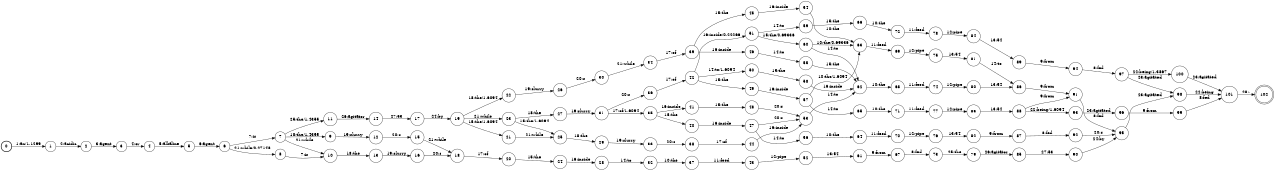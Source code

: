 digraph FST {
rankdir = LR;
size = "8.5,11";
label = "";
center = 1;
orientation = Portrait;
ranksep = "0.4";
nodesep = "0.25";
0 [label = "0", shape = circle, style = bold, fontsize = 14]
	0 -> 1 [label = "1:an/1.1299", fontsize = 14];
1 [label = "1", shape = circle, style = solid, fontsize = 14]
	1 -> 2 [label = "2:acidic", fontsize = 14];
2 [label = "2", shape = circle, style = solid, fontsize = 14]
	2 -> 3 [label = "3:agent", fontsize = 14];
3 [label = "3", shape = circle, style = solid, fontsize = 14]
	3 -> 4 [label = "4:or", fontsize = 14];
4 [label = "4", shape = circle, style = solid, fontsize = 14]
	4 -> 5 [label = "5:alkaline", fontsize = 14];
5 [label = "5", shape = circle, style = solid, fontsize = 14]
	5 -> 6 [label = "6:agent", fontsize = 14];
6 [label = "6", shape = circle, style = solid, fontsize = 14]
	6 -> 7 [label = "7:is", fontsize = 14];
	6 -> 8 [label = "21:while/0.27148", fontsize = 14];
7 [label = "7", shape = circle, style = solid, fontsize = 14]
	7 -> 10 [label = "21:while", fontsize = 14];
	7 -> 9 [label = "18:the/1.4355", fontsize = 14];
	7 -> 11 [label = "25:the/1.4355", fontsize = 14];
8 [label = "8", shape = circle, style = solid, fontsize = 14]
	8 -> 10 [label = "7:is", fontsize = 14];
9 [label = "9", shape = circle, style = solid, fontsize = 14]
	9 -> 12 [label = "19:slurry", fontsize = 14];
10 [label = "10", shape = circle, style = solid, fontsize = 14]
	10 -> 13 [label = "18:the", fontsize = 14];
11 [label = "11", shape = circle, style = solid, fontsize = 14]
	11 -> 14 [label = "26:agitator", fontsize = 14];
12 [label = "12", shape = circle, style = solid, fontsize = 14]
	12 -> 15 [label = "20:s", fontsize = 14];
13 [label = "13", shape = circle, style = solid, fontsize = 14]
	13 -> 16 [label = "19:slurry", fontsize = 14];
14 [label = "14", shape = circle, style = solid, fontsize = 14]
	14 -> 17 [label = "27:53", fontsize = 14];
15 [label = "15", shape = circle, style = solid, fontsize = 14]
	15 -> 18 [label = "21:while", fontsize = 14];
16 [label = "16", shape = circle, style = solid, fontsize = 14]
	16 -> 18 [label = "20:s", fontsize = 14];
17 [label = "17", shape = circle, style = solid, fontsize = 14]
	17 -> 19 [label = "24:by", fontsize = 14];
18 [label = "18", shape = circle, style = solid, fontsize = 14]
	18 -> 20 [label = "17:of", fontsize = 14];
19 [label = "19", shape = circle, style = solid, fontsize = 14]
	19 -> 23 [label = "21:while", fontsize = 14];
	19 -> 21 [label = "15:the/1.6094", fontsize = 14];
	19 -> 22 [label = "18:the/1.6094", fontsize = 14];
20 [label = "20", shape = circle, style = solid, fontsize = 14]
	20 -> 24 [label = "15:the", fontsize = 14];
21 [label = "21", shape = circle, style = solid, fontsize = 14]
	21 -> 25 [label = "21:while", fontsize = 14];
22 [label = "22", shape = circle, style = solid, fontsize = 14]
	22 -> 26 [label = "19:slurry", fontsize = 14];
23 [label = "23", shape = circle, style = solid, fontsize = 14]
	23 -> 25 [label = "15:the/1.6094", fontsize = 14];
	23 -> 27 [label = "18:the", fontsize = 14];
24 [label = "24", shape = circle, style = solid, fontsize = 14]
	24 -> 28 [label = "16:inside", fontsize = 14];
25 [label = "25", shape = circle, style = solid, fontsize = 14]
	25 -> 29 [label = "18:the", fontsize = 14];
26 [label = "26", shape = circle, style = solid, fontsize = 14]
	26 -> 30 [label = "20:s", fontsize = 14];
27 [label = "27", shape = circle, style = solid, fontsize = 14]
	27 -> 31 [label = "19:slurry", fontsize = 14];
28 [label = "28", shape = circle, style = solid, fontsize = 14]
	28 -> 32 [label = "14:to", fontsize = 14];
29 [label = "29", shape = circle, style = solid, fontsize = 14]
	29 -> 33 [label = "19:slurry", fontsize = 14];
30 [label = "30", shape = circle, style = solid, fontsize = 14]
	30 -> 34 [label = "21:while", fontsize = 14];
31 [label = "31", shape = circle, style = solid, fontsize = 14]
	31 -> 35 [label = "17:of/1.6094", fontsize = 14];
	31 -> 36 [label = "20:s", fontsize = 14];
32 [label = "32", shape = circle, style = solid, fontsize = 14]
	32 -> 37 [label = "10:the", fontsize = 14];
33 [label = "33", shape = circle, style = solid, fontsize = 14]
	33 -> 38 [label = "20:s", fontsize = 14];
34 [label = "34", shape = circle, style = solid, fontsize = 14]
	34 -> 39 [label = "17:of", fontsize = 14];
35 [label = "35", shape = circle, style = solid, fontsize = 14]
	35 -> 41 [label = "16:inside", fontsize = 14];
	35 -> 40 [label = "15:the", fontsize = 14];
36 [label = "36", shape = circle, style = solid, fontsize = 14]
	36 -> 42 [label = "17:of", fontsize = 14];
37 [label = "37", shape = circle, style = solid, fontsize = 14]
	37 -> 43 [label = "11:feed", fontsize = 14];
38 [label = "38", shape = circle, style = solid, fontsize = 14]
	38 -> 44 [label = "17:of", fontsize = 14];
39 [label = "39", shape = circle, style = solid, fontsize = 14]
	39 -> 46 [label = "16:inside", fontsize = 14];
	39 -> 45 [label = "15:the", fontsize = 14];
40 [label = "40", shape = circle, style = solid, fontsize = 14]
	40 -> 47 [label = "16:inside", fontsize = 14];
41 [label = "41", shape = circle, style = solid, fontsize = 14]
	41 -> 48 [label = "15:the", fontsize = 14];
42 [label = "42", shape = circle, style = solid, fontsize = 14]
	42 -> 50 [label = "14:to/1.6094", fontsize = 14];
	42 -> 51 [label = "16:inside/0.22266", fontsize = 14];
	42 -> 49 [label = "15:the", fontsize = 14];
43 [label = "43", shape = circle, style = solid, fontsize = 14]
	43 -> 52 [label = "12:pipe", fontsize = 14];
44 [label = "44", shape = circle, style = solid, fontsize = 14]
	44 -> 53 [label = "16:inside", fontsize = 14];
45 [label = "45", shape = circle, style = solid, fontsize = 14]
	45 -> 54 [label = "16:inside", fontsize = 14];
46 [label = "46", shape = circle, style = solid, fontsize = 14]
	46 -> 55 [label = "14:to", fontsize = 14];
47 [label = "47", shape = circle, style = solid, fontsize = 14]
	47 -> 56 [label = "14:to", fontsize = 14];
	47 -> 53 [label = "20:s", fontsize = 14];
48 [label = "48", shape = circle, style = solid, fontsize = 14]
	48 -> 53 [label = "20:s", fontsize = 14];
49 [label = "49", shape = circle, style = solid, fontsize = 14]
	49 -> 57 [label = "16:inside", fontsize = 14];
50 [label = "50", shape = circle, style = solid, fontsize = 14]
	50 -> 58 [label = "15:the", fontsize = 14];
51 [label = "51", shape = circle, style = solid, fontsize = 14]
	51 -> 59 [label = "14:to", fontsize = 14];
	51 -> 60 [label = "15:the/0.69336", fontsize = 14];
52 [label = "52", shape = circle, style = solid, fontsize = 14]
	52 -> 61 [label = "13:54", fontsize = 14];
53 [label = "53", shape = circle, style = solid, fontsize = 14]
	53 -> 62 [label = "14:to", fontsize = 14];
54 [label = "54", shape = circle, style = solid, fontsize = 14]
	54 -> 63 [label = "10:the", fontsize = 14];
55 [label = "55", shape = circle, style = solid, fontsize = 14]
	55 -> 62 [label = "15:the", fontsize = 14];
56 [label = "56", shape = circle, style = solid, fontsize = 14]
	56 -> 64 [label = "10:the", fontsize = 14];
57 [label = "57", shape = circle, style = solid, fontsize = 14]
	57 -> 65 [label = "14:to", fontsize = 14];
	57 -> 63 [label = "10:the/1.6094", fontsize = 14];
58 [label = "58", shape = circle, style = solid, fontsize = 14]
	58 -> 62 [label = "16:inside", fontsize = 14];
59 [label = "59", shape = circle, style = solid, fontsize = 14]
	59 -> 66 [label = "15:the", fontsize = 14];
60 [label = "60", shape = circle, style = solid, fontsize = 14]
	60 -> 62 [label = "14:to", fontsize = 14];
	60 -> 63 [label = "10:the/0.69336", fontsize = 14];
61 [label = "61", shape = circle, style = solid, fontsize = 14]
	61 -> 67 [label = "9:from", fontsize = 14];
62 [label = "62", shape = circle, style = solid, fontsize = 14]
	62 -> 68 [label = "10:the", fontsize = 14];
63 [label = "63", shape = circle, style = solid, fontsize = 14]
	63 -> 69 [label = "11:feed", fontsize = 14];
64 [label = "64", shape = circle, style = solid, fontsize = 14]
	64 -> 70 [label = "11:feed", fontsize = 14];
65 [label = "65", shape = circle, style = solid, fontsize = 14]
	65 -> 71 [label = "10:the", fontsize = 14];
66 [label = "66", shape = circle, style = solid, fontsize = 14]
	66 -> 72 [label = "10:the", fontsize = 14];
67 [label = "67", shape = circle, style = solid, fontsize = 14]
	67 -> 73 [label = "8:fed", fontsize = 14];
68 [label = "68", shape = circle, style = solid, fontsize = 14]
	68 -> 74 [label = "11:feed", fontsize = 14];
69 [label = "69", shape = circle, style = solid, fontsize = 14]
	69 -> 75 [label = "12:pipe", fontsize = 14];
70 [label = "70", shape = circle, style = solid, fontsize = 14]
	70 -> 76 [label = "12:pipe", fontsize = 14];
71 [label = "71", shape = circle, style = solid, fontsize = 14]
	71 -> 77 [label = "11:feed", fontsize = 14];
72 [label = "72", shape = circle, style = solid, fontsize = 14]
	72 -> 78 [label = "11:feed", fontsize = 14];
73 [label = "73", shape = circle, style = solid, fontsize = 14]
	73 -> 79 [label = "25:the", fontsize = 14];
74 [label = "74", shape = circle, style = solid, fontsize = 14]
	74 -> 80 [label = "12:pipe", fontsize = 14];
75 [label = "75", shape = circle, style = solid, fontsize = 14]
	75 -> 81 [label = "13:54", fontsize = 14];
76 [label = "76", shape = circle, style = solid, fontsize = 14]
	76 -> 82 [label = "13:54", fontsize = 14];
77 [label = "77", shape = circle, style = solid, fontsize = 14]
	77 -> 83 [label = "12:pipe", fontsize = 14];
78 [label = "78", shape = circle, style = solid, fontsize = 14]
	78 -> 84 [label = "12:pipe", fontsize = 14];
79 [label = "79", shape = circle, style = solid, fontsize = 14]
	79 -> 85 [label = "26:agitator", fontsize = 14];
80 [label = "80", shape = circle, style = solid, fontsize = 14]
	80 -> 86 [label = "13:54", fontsize = 14];
81 [label = "81", shape = circle, style = solid, fontsize = 14]
	81 -> 86 [label = "14:to", fontsize = 14];
82 [label = "82", shape = circle, style = solid, fontsize = 14]
	82 -> 87 [label = "9:from", fontsize = 14];
83 [label = "83", shape = circle, style = solid, fontsize = 14]
	83 -> 88 [label = "13:54", fontsize = 14];
84 [label = "84", shape = circle, style = solid, fontsize = 14]
	84 -> 89 [label = "13:54", fontsize = 14];
85 [label = "85", shape = circle, style = solid, fontsize = 14]
	85 -> 90 [label = "27:53", fontsize = 14];
86 [label = "86", shape = circle, style = solid, fontsize = 14]
	86 -> 91 [label = "9:from", fontsize = 14];
87 [label = "87", shape = circle, style = solid, fontsize = 14]
	87 -> 92 [label = "8:fed", fontsize = 14];
88 [label = "88", shape = circle, style = solid, fontsize = 14]
	88 -> 91 [label = "9:from", fontsize = 14];
	88 -> 93 [label = "22:being/1.6094", fontsize = 14];
89 [label = "89", shape = circle, style = solid, fontsize = 14]
	89 -> 94 [label = "9:from", fontsize = 14];
90 [label = "90", shape = circle, style = solid, fontsize = 14]
	90 -> 95 [label = "24:by", fontsize = 14];
91 [label = "91", shape = circle, style = solid, fontsize = 14]
	91 -> 95 [label = "8:fed", fontsize = 14];
92 [label = "92", shape = circle, style = solid, fontsize = 14]
	92 -> 95 [label = "20:s", fontsize = 14];
93 [label = "93", shape = circle, style = solid, fontsize = 14]
	93 -> 96 [label = "23:agitated", fontsize = 14];
94 [label = "94", shape = circle, style = solid, fontsize = 14]
	94 -> 97 [label = "8:fed", fontsize = 14];
95 [label = "95", shape = circle, style = solid, fontsize = 14]
	95 -> 98 [label = "23:agitated", fontsize = 14];
96 [label = "96", shape = circle, style = solid, fontsize = 14]
	96 -> 99 [label = "9:from", fontsize = 14];
97 [label = "97", shape = circle, style = solid, fontsize = 14]
	97 -> 100 [label = "22:being/1.3867", fontsize = 14];
	97 -> 98 [label = "23:agitated", fontsize = 14];
98 [label = "98", shape = circle, style = solid, fontsize = 14]
	98 -> 101 [label = "22:being", fontsize = 14];
99 [label = "99", shape = circle, style = solid, fontsize = 14]
	99 -> 101 [label = "8:fed", fontsize = 14];
100 [label = "100", shape = circle, style = solid, fontsize = 14]
	100 -> 101 [label = "23:agitated", fontsize = 14];
101 [label = "101", shape = circle, style = solid, fontsize = 14]
	101 -> 102 [label = "28:.", fontsize = 14];
102 [label = "102", shape = doublecircle, style = solid, fontsize = 14]
}
